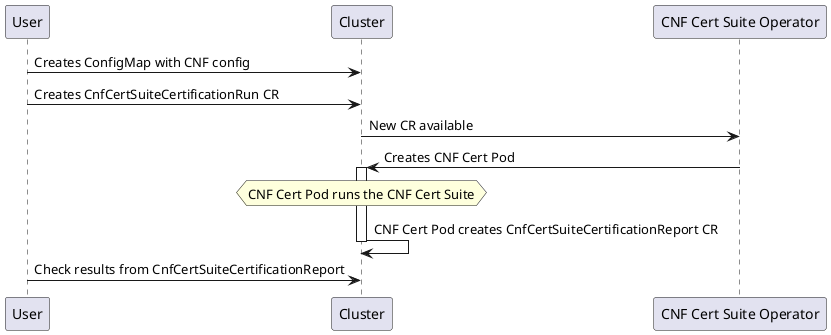 @startuml "Run sequence"
User -> Cluster : Creates ConfigMap with CNF config
User -> Cluster : Creates CnfCertSuiteCertificationRun CR
Cluster -> "CNF Cert Suite Operator" : New CR available
"CNF Cert Suite Operator" -> Cluster : Creates CNF Cert Pod
hnote over Cluster : CNF Cert Pod runs the CNF Cert Suite
activate Cluster
Cluster -> Cluster : CNF Cert Pod creates CnfCertSuiteCertificationReport CR
deactivate Cluster
User -> Cluster : Check results from CnfCertSuiteCertificationReport
@enduml